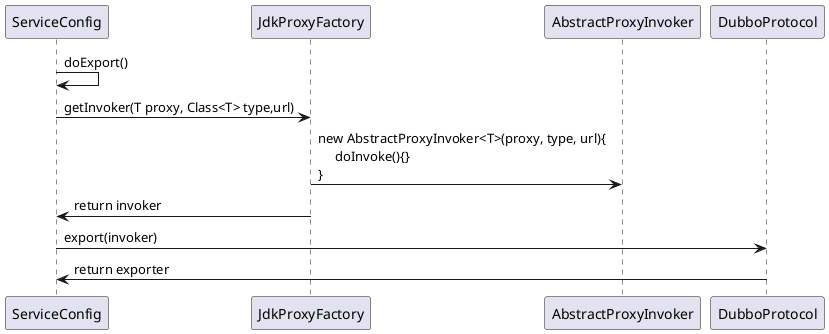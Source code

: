 @startuml
participant "ServiceConfig"                 as ServiceConfig
participant "JdkProxyFactory"               as JdkProxyFactory
participant "AbstractProxyInvoker"          as AbstractProxyInvoker
participant "DubboProtocol"                 as DubboProtocol
'participant "DubboInvoker"                 as DubboInvoker
'participant "AbstractProxyFactory"         as AbstractProxyFactory
'participant "InvokerInvocationHandler"     as InvokerInvocationHandler

ServiceConfig -> ServiceConfig:doExport()
ServiceConfig -> JdkProxyFactory:getInvoker(T proxy, Class<T> type,url)
JdkProxyFactory -> AbstractProxyInvoker:new AbstractProxyInvoker<T>(proxy, type, url){\n     doInvoke(){}\n}
JdkProxyFactory -> ServiceConfig:return invoker
ServiceConfig -> DubboProtocol:export(invoker)
DubboProtocol -> ServiceConfig:return exporter

@enduml